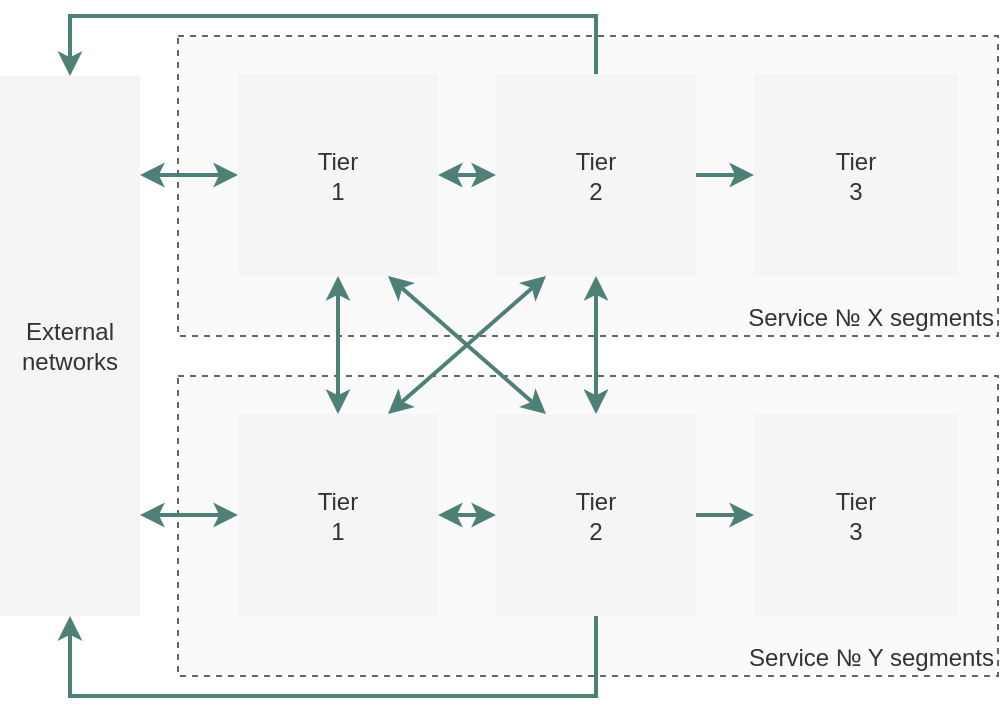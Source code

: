 <mxfile version="16.1.2" type="device"><diagram id="WI9T0HZ2pTsCkuznbFz-" name="Page-1"><mxGraphModel dx="1102" dy="929" grid="1" gridSize="10" guides="1" tooltips="1" connect="1" arrows="1" fold="1" page="1" pageScale="1" pageWidth="1169" pageHeight="827" math="0" shadow="0"><root><mxCell id="0"/><mxCell id="1" parent="0"/><mxCell id="imNg0xXr-e3GZVi5VOw9-1" value="Service № Y segments" style="whiteSpace=wrap;html=1;fillColor=#FAFAFA;dashed=1;strokeColor=#666666;fontColor=#333333;verticalAlign=bottom;align=right;" parent="1" vertex="1"><mxGeometry x="630" y="340" width="410" height="150" as="geometry"/></mxCell><mxCell id="imNg0xXr-e3GZVi5VOw9-2" value="Tier&lt;br&gt;2" style="rounded=0;whiteSpace=wrap;html=1;fillColor=#f5f5f5;strokeColor=none;fontColor=#333333;verticalAlign=middle;" parent="1" vertex="1"><mxGeometry x="789" y="359" width="100" height="101" as="geometry"/></mxCell><mxCell id="imNg0xXr-e3GZVi5VOw9-3" value="Tier&lt;br&gt;1" style="rounded=0;whiteSpace=wrap;html=1;fillColor=#f5f5f5;strokeColor=none;fontColor=#333333;verticalAlign=middle;" parent="1" vertex="1"><mxGeometry x="660" y="359" width="100" height="101" as="geometry"/></mxCell><mxCell id="imNg0xXr-e3GZVi5VOw9-5" style="edgeStyle=elbowEdgeStyle;rounded=0;orthogonalLoop=1;jettySize=auto;html=1;elbow=vertical;strokeColor=#4D8077;strokeWidth=2;exitX=1;exitY=0.5;exitDx=0;exitDy=0;entryX=0;entryY=0.5;entryDx=0;entryDy=0;startArrow=none;" parent="1" source="imNg0xXr-e3GZVi5VOw9-2" target="imNg0xXr-e3GZVi5VOw9-6" edge="1"><mxGeometry relative="1" as="geometry"><mxPoint x="710.32" y="428.5" as="sourcePoint"/><mxPoint x="820" y="429" as="targetPoint"/></mxGeometry></mxCell><mxCell id="imNg0xXr-e3GZVi5VOw9-6" value="Tier&lt;br&gt;3" style="rounded=0;whiteSpace=wrap;html=1;fillColor=#f5f5f5;strokeColor=none;fontColor=#333333;verticalAlign=middle;" parent="1" vertex="1"><mxGeometry x="918" y="359" width="102" height="101" as="geometry"/></mxCell><mxCell id="5h5TLgRV8FVZ3_FF-ri--1" value="External networks" style="rounded=0;whiteSpace=wrap;html=1;fillColor=#f5f5f5;strokeColor=none;fontColor=#333333;verticalAlign=middle;" parent="1" vertex="1"><mxGeometry x="541" y="190" width="70" height="270" as="geometry"/></mxCell><mxCell id="5h5TLgRV8FVZ3_FF-ri--4" style="edgeStyle=elbowEdgeStyle;rounded=0;orthogonalLoop=1;jettySize=auto;html=1;elbow=vertical;strokeColor=#4D8077;strokeWidth=2;exitX=1;exitY=0.5;exitDx=0;exitDy=0;entryX=0;entryY=0.5;entryDx=0;entryDy=0;startArrow=classic;startFill=1;" parent="1" source="imNg0xXr-e3GZVi5VOw9-3" target="imNg0xXr-e3GZVi5VOw9-2" edge="1"><mxGeometry relative="1" as="geometry"><mxPoint x="910" y="444.5" as="sourcePoint"/><mxPoint x="928" y="444.5" as="targetPoint"/></mxGeometry></mxCell><mxCell id="5h5TLgRV8FVZ3_FF-ri--5" value="Service № X segments" style="whiteSpace=wrap;html=1;fillColor=#FAFAFA;dashed=1;strokeColor=#666666;fontColor=#333333;verticalAlign=bottom;align=right;" parent="1" vertex="1"><mxGeometry x="630" y="170" width="410" height="150" as="geometry"/></mxCell><mxCell id="5h5TLgRV8FVZ3_FF-ri--6" value="Tier&lt;br&gt;2" style="rounded=0;whiteSpace=wrap;html=1;fillColor=#f5f5f5;strokeColor=none;fontColor=#333333;verticalAlign=middle;" parent="1" vertex="1"><mxGeometry x="789" y="189" width="100" height="101" as="geometry"/></mxCell><mxCell id="5h5TLgRV8FVZ3_FF-ri--7" value="Tier&lt;br&gt;1" style="rounded=0;whiteSpace=wrap;html=1;fillColor=#f5f5f5;strokeColor=none;fontColor=#333333;verticalAlign=middle;" parent="1" vertex="1"><mxGeometry x="660" y="189" width="100" height="101" as="geometry"/></mxCell><mxCell id="5h5TLgRV8FVZ3_FF-ri--8" style="edgeStyle=elbowEdgeStyle;rounded=0;orthogonalLoop=1;jettySize=auto;html=1;elbow=vertical;strokeColor=#4D8077;strokeWidth=2;exitX=1;exitY=0.5;exitDx=0;exitDy=0;entryX=0;entryY=0.5;entryDx=0;entryDy=0;startArrow=none;" parent="1" source="5h5TLgRV8FVZ3_FF-ri--6" target="5h5TLgRV8FVZ3_FF-ri--9" edge="1"><mxGeometry relative="1" as="geometry"><mxPoint x="710.32" y="258.5" as="sourcePoint"/><mxPoint x="820" y="259" as="targetPoint"/></mxGeometry></mxCell><mxCell id="5h5TLgRV8FVZ3_FF-ri--9" value="Tier&lt;br&gt;3" style="rounded=0;whiteSpace=wrap;html=1;fillColor=#f5f5f5;strokeColor=none;fontColor=#333333;verticalAlign=middle;" parent="1" vertex="1"><mxGeometry x="918" y="189" width="102" height="101" as="geometry"/></mxCell><mxCell id="5h5TLgRV8FVZ3_FF-ri--10" style="edgeStyle=elbowEdgeStyle;rounded=0;orthogonalLoop=1;jettySize=auto;html=1;elbow=vertical;strokeColor=#4D8077;strokeWidth=2;exitX=1;exitY=0.5;exitDx=0;exitDy=0;entryX=0;entryY=0.5;entryDx=0;entryDy=0;startArrow=classic;startFill=1;" parent="1" source="5h5TLgRV8FVZ3_FF-ri--7" target="5h5TLgRV8FVZ3_FF-ri--6" edge="1"><mxGeometry relative="1" as="geometry"><mxPoint x="910" y="274.5" as="sourcePoint"/><mxPoint x="928" y="274.5" as="targetPoint"/></mxGeometry></mxCell><mxCell id="5h5TLgRV8FVZ3_FF-ri--11" style="edgeStyle=elbowEdgeStyle;rounded=0;orthogonalLoop=1;jettySize=auto;html=1;elbow=vertical;strokeColor=#4D8077;strokeWidth=2;exitX=0.5;exitY=0;exitDx=0;exitDy=0;entryX=0.5;entryY=0;entryDx=0;entryDy=0;startArrow=none;" parent="1" source="5h5TLgRV8FVZ3_FF-ri--6" target="5h5TLgRV8FVZ3_FF-ri--1" edge="1"><mxGeometry relative="1" as="geometry"><mxPoint x="899.0" y="249.5" as="sourcePoint"/><mxPoint x="928" y="249.5" as="targetPoint"/><Array as="points"><mxPoint x="700" y="160"/></Array></mxGeometry></mxCell><mxCell id="5h5TLgRV8FVZ3_FF-ri--12" style="edgeStyle=elbowEdgeStyle;rounded=0;orthogonalLoop=1;jettySize=auto;html=1;elbow=vertical;strokeColor=#4D8077;strokeWidth=2;exitX=0.5;exitY=1;exitDx=0;exitDy=0;entryX=0.5;entryY=1;entryDx=0;entryDy=0;startArrow=none;" parent="1" source="imNg0xXr-e3GZVi5VOw9-2" target="5h5TLgRV8FVZ3_FF-ri--1" edge="1"><mxGeometry relative="1" as="geometry"><mxPoint x="849.0" y="199" as="sourcePoint"/><mxPoint x="575" y="200.0" as="targetPoint"/><Array as="points"><mxPoint x="710" y="500"/></Array></mxGeometry></mxCell><mxCell id="5h5TLgRV8FVZ3_FF-ri--13" style="edgeStyle=elbowEdgeStyle;rounded=0;orthogonalLoop=1;jettySize=auto;html=1;elbow=vertical;strokeColor=#4D8077;strokeWidth=2;entryX=0;entryY=0.5;entryDx=0;entryDy=0;startArrow=classic;startFill=1;" parent="1" source="5h5TLgRV8FVZ3_FF-ri--1" target="5h5TLgRV8FVZ3_FF-ri--7" edge="1"><mxGeometry relative="1" as="geometry"><mxPoint x="770" y="249.5" as="sourcePoint"/><mxPoint x="799.0" y="249.5" as="targetPoint"/></mxGeometry></mxCell><mxCell id="5h5TLgRV8FVZ3_FF-ri--14" style="edgeStyle=elbowEdgeStyle;rounded=0;orthogonalLoop=1;jettySize=auto;html=1;elbow=vertical;strokeColor=#4D8077;strokeWidth=2;entryX=0;entryY=0.5;entryDx=0;entryDy=0;startArrow=classic;startFill=1;" parent="1" source="5h5TLgRV8FVZ3_FF-ri--1" target="imNg0xXr-e3GZVi5VOw9-3" edge="1"><mxGeometry relative="1" as="geometry"><mxPoint x="610" y="249.517" as="sourcePoint"/><mxPoint x="670" y="249.5" as="targetPoint"/></mxGeometry></mxCell><mxCell id="5h5TLgRV8FVZ3_FF-ri--15" style="edgeStyle=elbowEdgeStyle;rounded=0;orthogonalLoop=1;jettySize=auto;html=1;elbow=vertical;strokeColor=#4D8077;strokeWidth=2;entryX=0.5;entryY=1;entryDx=0;entryDy=0;startArrow=classic;startFill=1;exitX=0.5;exitY=0;exitDx=0;exitDy=0;" parent="1" source="imNg0xXr-e3GZVi5VOw9-3" target="5h5TLgRV8FVZ3_FF-ri--7" edge="1"><mxGeometry relative="1" as="geometry"><mxPoint x="610" y="419.172" as="sourcePoint"/><mxPoint x="670" y="419.5" as="targetPoint"/></mxGeometry></mxCell><mxCell id="5h5TLgRV8FVZ3_FF-ri--16" style="edgeStyle=elbowEdgeStyle;rounded=0;orthogonalLoop=1;jettySize=auto;html=1;elbow=vertical;strokeColor=#4D8077;strokeWidth=2;entryX=0.5;entryY=1;entryDx=0;entryDy=0;startArrow=classic;startFill=1;exitX=0.5;exitY=0;exitDx=0;exitDy=0;" parent="1" source="imNg0xXr-e3GZVi5VOw9-2" target="5h5TLgRV8FVZ3_FF-ri--6" edge="1"><mxGeometry relative="1" as="geometry"><mxPoint x="720" y="369" as="sourcePoint"/><mxPoint x="720" y="300.0" as="targetPoint"/></mxGeometry></mxCell><mxCell id="5h5TLgRV8FVZ3_FF-ri--17" style="rounded=0;orthogonalLoop=1;jettySize=auto;html=1;elbow=vertical;strokeColor=#4D8077;strokeWidth=2;entryX=0.25;entryY=1;entryDx=0;entryDy=0;startArrow=classic;startFill=1;exitX=0.75;exitY=0;exitDx=0;exitDy=0;" parent="1" source="imNg0xXr-e3GZVi5VOw9-3" target="5h5TLgRV8FVZ3_FF-ri--6" edge="1"><mxGeometry relative="1" as="geometry"><mxPoint x="849.0" y="369" as="sourcePoint"/><mxPoint x="849.0" y="300.0" as="targetPoint"/></mxGeometry></mxCell><mxCell id="5h5TLgRV8FVZ3_FF-ri--18" style="rounded=0;orthogonalLoop=1;jettySize=auto;html=1;elbow=vertical;strokeColor=#4D8077;strokeWidth=2;entryX=0.25;entryY=0;entryDx=0;entryDy=0;startArrow=classic;startFill=1;exitX=0.75;exitY=1;exitDx=0;exitDy=0;" parent="1" source="5h5TLgRV8FVZ3_FF-ri--7" target="imNg0xXr-e3GZVi5VOw9-2" edge="1"><mxGeometry relative="1" as="geometry"><mxPoint x="745" y="369" as="sourcePoint"/><mxPoint x="824.0" y="300.0" as="targetPoint"/></mxGeometry></mxCell></root></mxGraphModel></diagram></mxfile>